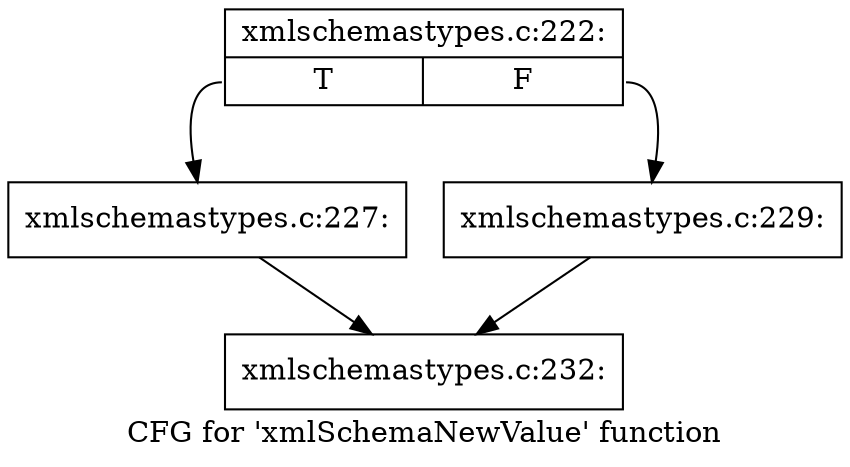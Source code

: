 digraph "CFG for 'xmlSchemaNewValue' function" {
	label="CFG for 'xmlSchemaNewValue' function";

	Node0x57b5800 [shape=record,label="{xmlschemastypes.c:222:|{<s0>T|<s1>F}}"];
	Node0x57b5800:s0 -> Node0x57c8e50;
	Node0x57b5800:s1 -> Node0x57c8ea0;
	Node0x57c8e50 [shape=record,label="{xmlschemastypes.c:227:}"];
	Node0x57c8e50 -> Node0x57c8580;
	Node0x57c8ea0 [shape=record,label="{xmlschemastypes.c:229:}"];
	Node0x57c8ea0 -> Node0x57c8580;
	Node0x57c8580 [shape=record,label="{xmlschemastypes.c:232:}"];
}
